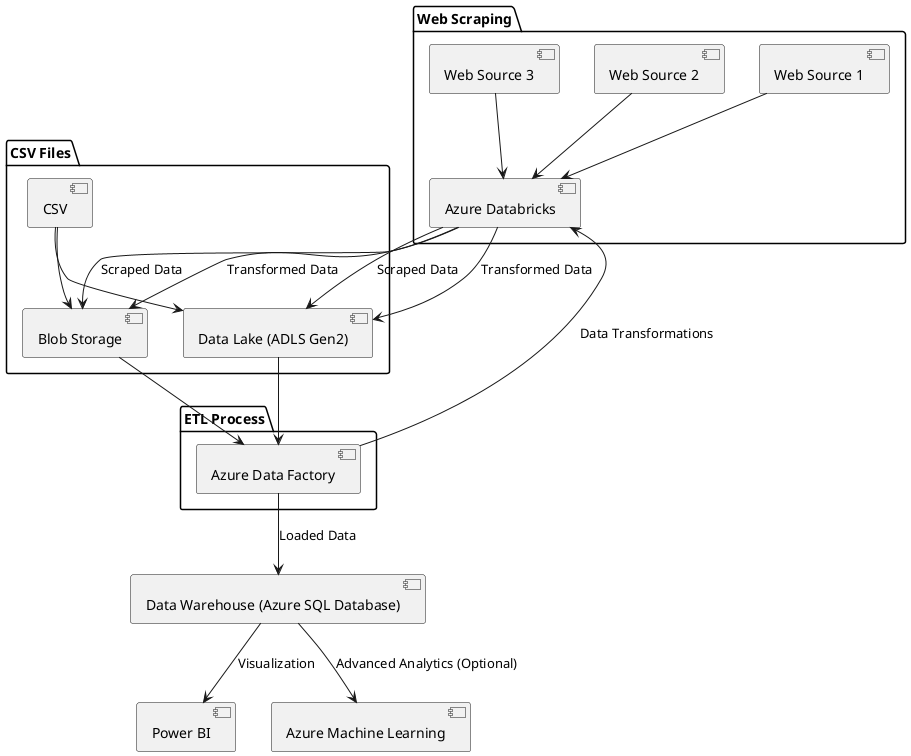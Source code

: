 @startuml

package "Web Scraping" {
  [Web Source 1] --> [Azure Databricks]
  [Web Source 2] --> [Azure Databricks]
  [Web Source 3] --> [Azure Databricks]
}

package "CSV Files" {
  [CSV] --> [Blob Storage]
  [CSV] --> [Data Lake (ADLS Gen2)]
}

[Azure Databricks] --> [Data Lake (ADLS Gen2)] : "Scraped Data"
[Azure Databricks] --> [Blob Storage] : "Scraped Data"

package "ETL Process" {
  [Data Lake (ADLS Gen2)] --> [Azure Data Factory]
  [Blob Storage] --> [Azure Data Factory]
}

[Azure Data Factory] --> [Azure Databricks] : "Data Transformations"
[Azure Databricks] --> [Data Lake (ADLS Gen2)] : "Transformed Data"
[Azure Databricks] --> [Blob Storage] : "Transformed Data"

[Azure Data Factory] --> [Data Warehouse (Azure SQL Database)] : "Loaded Data"
[Data Warehouse (Azure SQL Database)] --> [Power BI] : "Visualization"
[Data Warehouse (Azure SQL Database)] --> [Azure Machine Learning] : "Advanced Analytics (Optional)"

@enduml

